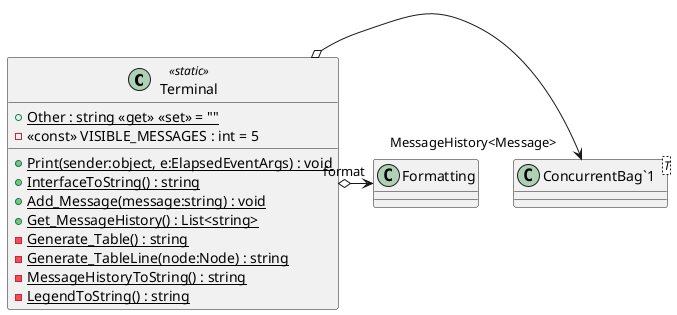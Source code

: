 @startuml
class Terminal <<static>> {
    + {static} Other : string <<get>> <<set>> = ""
    - <<const>> VISIBLE_MESSAGES : int = 5
    + {static} Print(sender:object, e:ElapsedEventArgs) : void
    + {static} InterfaceToString() : string
    + {static} Add_Message(message:string) : void
    + {static} Get_MessageHistory() : List<string>
    - {static} Generate_Table() : string
    - {static} Generate_TableLine(node:Node) : string
    - {static} MessageHistoryToString() : string
    - {static} LegendToString() : string
}
class "ConcurrentBag`1"<T> {
}
Terminal o-> "MessageHistory<Message>" "ConcurrentBag`1"
Terminal o-> "format" Formatting
@enduml
